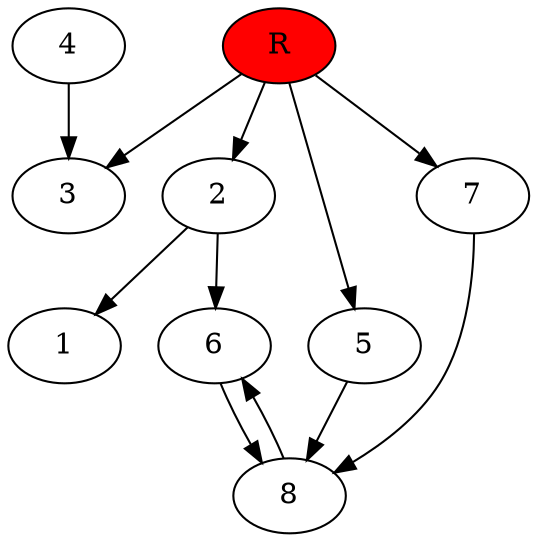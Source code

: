 digraph prb43062 {
	1
	2
	3
	4
	5
	6
	7
	8
	R [fillcolor="#ff0000" style=filled]
	2 -> 1
	2 -> 6
	4 -> 3
	5 -> 8
	6 -> 8
	7 -> 8
	8 -> 6
	R -> 2
	R -> 3
	R -> 5
	R -> 7
}
